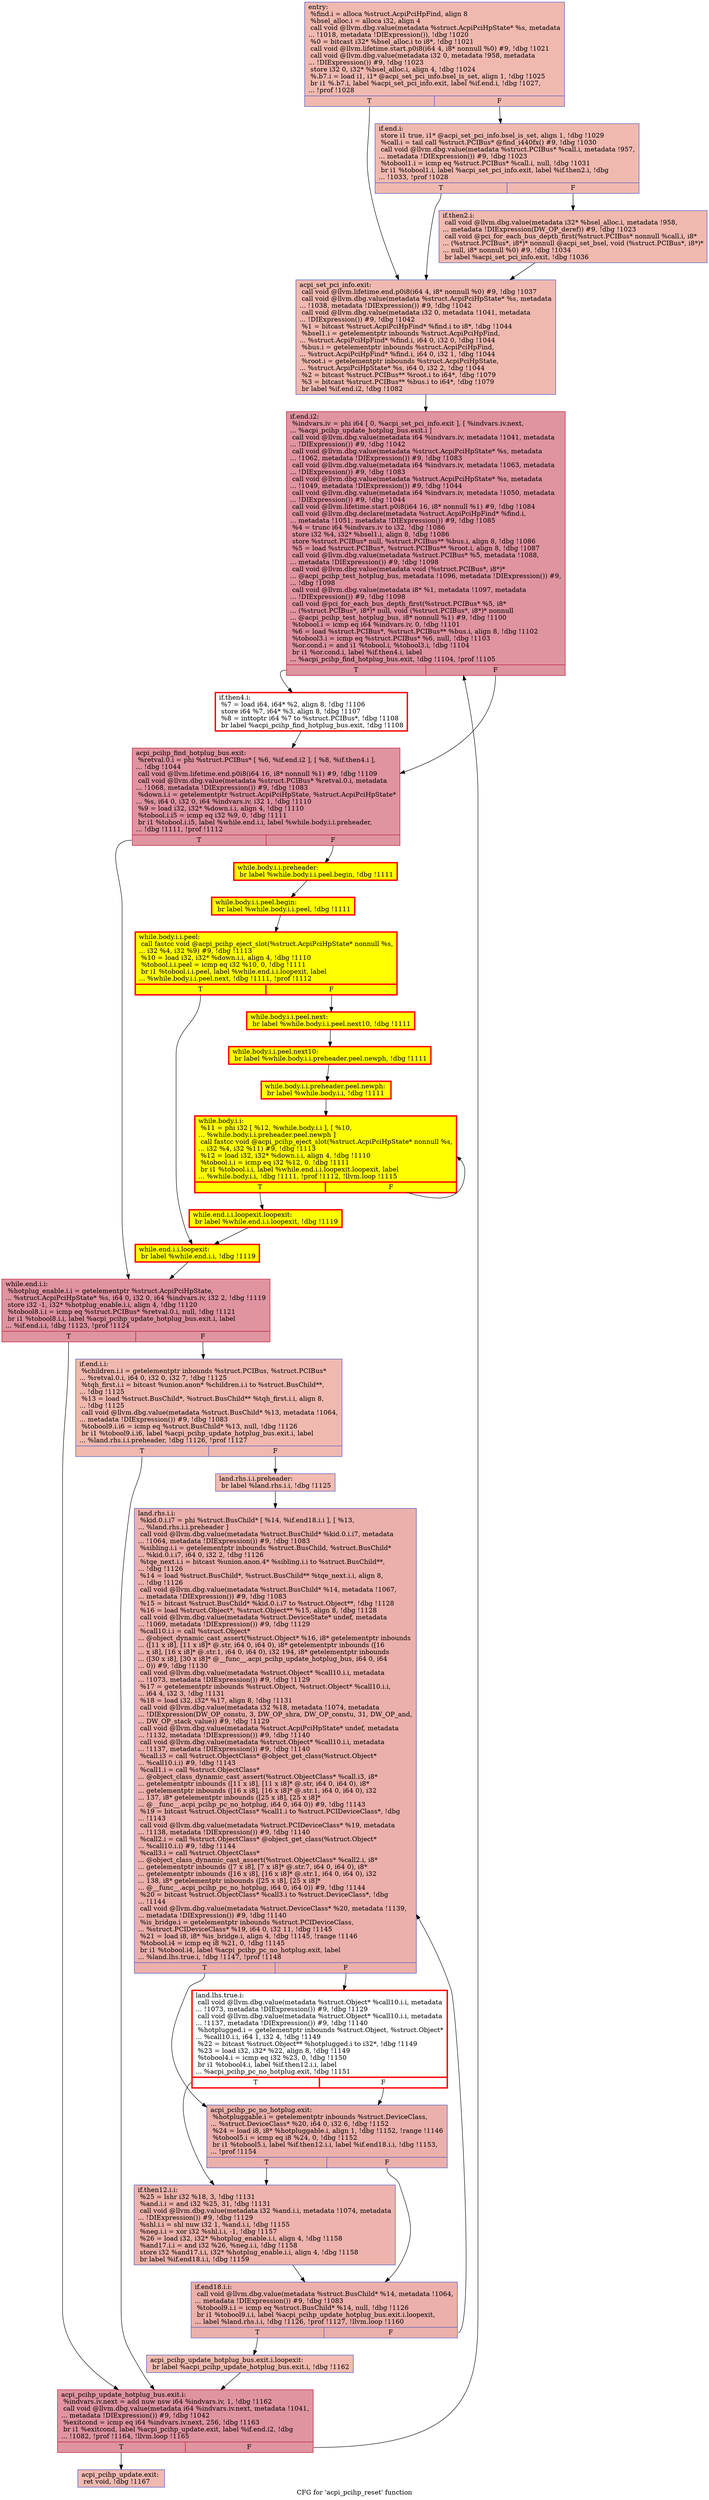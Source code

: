 digraph "CFG for 'acpi_pcihp_reset' function" {
	label="CFG for 'acpi_pcihp_reset' function";

	Node0x564115a96a80 [shape=record,color="#3d50c3ff", style=filled, fillcolor="#de614d70",label="{entry:\l  %find.i = alloca %struct.AcpiPciHpFind, align 8\l  %bsel_alloc.i = alloca i32, align 4\l  call void @llvm.dbg.value(metadata %struct.AcpiPciHpState* %s, metadata\l... !1018, metadata !DIExpression()), !dbg !1020\l  %0 = bitcast i32* %bsel_alloc.i to i8*, !dbg !1021\l  call void @llvm.lifetime.start.p0i8(i64 4, i8* nonnull %0) #9, !dbg !1021\l  call void @llvm.dbg.value(metadata i32 0, metadata !958, metadata\l... !DIExpression()) #9, !dbg !1023\l  store i32 0, i32* %bsel_alloc.i, align 4, !dbg !1024\l  %.b7.i = load i1, i1* @acpi_set_pci_info.bsel_is_set, align 1, !dbg !1025\l  br i1 %.b7.i, label %acpi_set_pci_info.exit, label %if.end.i, !dbg !1027,\l... !prof !1028\l|{<s0>T|<s1>F}}"];
	Node0x564115a96a80:s0 -> Node0x564115b33d70;
	Node0x564115a96a80:s1 -> Node0x564115b435a0;
	Node0x564115b435a0 [shape=record,color="#3d50c3ff", style=filled, fillcolor="#de614d70",label="{if.end.i:                                         \l  store i1 true, i1* @acpi_set_pci_info.bsel_is_set, align 1, !dbg !1029\l  %call.i = tail call %struct.PCIBus* @find_i440fx() #9, !dbg !1030\l  call void @llvm.dbg.value(metadata %struct.PCIBus* %call.i, metadata !957,\l... metadata !DIExpression()) #9, !dbg !1023\l  %tobool1.i = icmp eq %struct.PCIBus* %call.i, null, !dbg !1031\l  br i1 %tobool1.i, label %acpi_set_pci_info.exit, label %if.then2.i, !dbg\l... !1033, !prof !1028\l|{<s0>T|<s1>F}}"];
	Node0x564115b435a0:s0 -> Node0x564115b33d70;
	Node0x564115b435a0:s1 -> Node0x564115a8b5e0;
	Node0x564115a8b5e0 [shape=record,color="#3d50c3ff", style=filled, fillcolor="#de614d70",label="{if.then2.i:                                       \l  call void @llvm.dbg.value(metadata i32* %bsel_alloc.i, metadata !958,\l... metadata !DIExpression(DW_OP_deref)) #9, !dbg !1023\l  call void @pci_for_each_bus_depth_first(%struct.PCIBus* nonnull %call.i, i8*\l... (%struct.PCIBus*, i8*)* nonnull @acpi_set_bsel, void (%struct.PCIBus*, i8*)*\l... null, i8* nonnull %0) #9, !dbg !1034\l  br label %acpi_set_pci_info.exit, !dbg !1036\l}"];
	Node0x564115a8b5e0 -> Node0x564115b33d70;
	Node0x564115b33d70 [shape=record,color="#3d50c3ff", style=filled, fillcolor="#de614d70",label="{acpi_set_pci_info.exit:                           \l  call void @llvm.lifetime.end.p0i8(i64 4, i8* nonnull %0) #9, !dbg !1037\l  call void @llvm.dbg.value(metadata %struct.AcpiPciHpState* %s, metadata\l... !1038, metadata !DIExpression()) #9, !dbg !1042\l  call void @llvm.dbg.value(metadata i32 0, metadata !1041, metadata\l... !DIExpression()) #9, !dbg !1042\l  %1 = bitcast %struct.AcpiPciHpFind* %find.i to i8*, !dbg !1044\l  %bsel1.i = getelementptr inbounds %struct.AcpiPciHpFind,\l... %struct.AcpiPciHpFind* %find.i, i64 0, i32 0, !dbg !1044\l  %bus.i = getelementptr inbounds %struct.AcpiPciHpFind,\l... %struct.AcpiPciHpFind* %find.i, i64 0, i32 1, !dbg !1044\l  %root.i = getelementptr inbounds %struct.AcpiPciHpState,\l... %struct.AcpiPciHpState* %s, i64 0, i32 2, !dbg !1044\l  %2 = bitcast %struct.PCIBus** %root.i to i64*, !dbg !1079\l  %3 = bitcast %struct.PCIBus** %bus.i to i64*, !dbg !1079\l  br label %if.end.i2, !dbg !1082\l}"];
	Node0x564115b33d70 -> Node0x564115ca6940;
	Node0x564115ca6940 [shape=record,color="#b70d28ff", style=filled, fillcolor="#b70d2870",label="{if.end.i2:                                        \l  %indvars.iv = phi i64 [ 0, %acpi_set_pci_info.exit ], [ %indvars.iv.next,\l... %acpi_pcihp_update_hotplug_bus.exit.i ]\l  call void @llvm.dbg.value(metadata i64 %indvars.iv, metadata !1041, metadata\l... !DIExpression()) #9, !dbg !1042\l  call void @llvm.dbg.value(metadata %struct.AcpiPciHpState* %s, metadata\l... !1062, metadata !DIExpression()) #9, !dbg !1083\l  call void @llvm.dbg.value(metadata i64 %indvars.iv, metadata !1063, metadata\l... !DIExpression()) #9, !dbg !1083\l  call void @llvm.dbg.value(metadata %struct.AcpiPciHpState* %s, metadata\l... !1049, metadata !DIExpression()) #9, !dbg !1044\l  call void @llvm.dbg.value(metadata i64 %indvars.iv, metadata !1050, metadata\l... !DIExpression()) #9, !dbg !1044\l  call void @llvm.lifetime.start.p0i8(i64 16, i8* nonnull %1) #9, !dbg !1084\l  call void @llvm.dbg.declare(metadata %struct.AcpiPciHpFind* %find.i,\l... metadata !1051, metadata !DIExpression()) #9, !dbg !1085\l  %4 = trunc i64 %indvars.iv to i32, !dbg !1086\l  store i32 %4, i32* %bsel1.i, align 8, !dbg !1086\l  store %struct.PCIBus* null, %struct.PCIBus** %bus.i, align 8, !dbg !1086\l  %5 = load %struct.PCIBus*, %struct.PCIBus** %root.i, align 8, !dbg !1087\l  call void @llvm.dbg.value(metadata %struct.PCIBus* %5, metadata !1088,\l... metadata !DIExpression()) #9, !dbg !1098\l  call void @llvm.dbg.value(metadata void (%struct.PCIBus*, i8*)*\l... @acpi_pcihp_test_hotplug_bus, metadata !1096, metadata !DIExpression()) #9,\l... !dbg !1098\l  call void @llvm.dbg.value(metadata i8* %1, metadata !1097, metadata\l... !DIExpression()) #9, !dbg !1098\l  call void @pci_for_each_bus_depth_first(%struct.PCIBus* %5, i8*\l... (%struct.PCIBus*, i8*)* null, void (%struct.PCIBus*, i8*)* nonnull\l... @acpi_pcihp_test_hotplug_bus, i8* nonnull %1) #9, !dbg !1100\l  %tobool.i = icmp eq i64 %indvars.iv, 0, !dbg !1101\l  %6 = load %struct.PCIBus*, %struct.PCIBus** %bus.i, align 8, !dbg !1102\l  %tobool3.i = icmp eq %struct.PCIBus* %6, null, !dbg !1103\l  %or.cond.i = and i1 %tobool.i, %tobool3.i, !dbg !1104\l  br i1 %or.cond.i, label %if.then4.i, label\l... %acpi_pcihp_find_hotplug_bus.exit, !dbg !1104, !prof !1105\l|{<s0>T|<s1>F}}"];
	Node0x564115ca6940:s0 -> Node0x564115b9b1d0;
	Node0x564115ca6940:s1 -> Node0x564115bd76f0;
	Node0x564115b9b1d0 [shape=record,penwidth=3.0, color="red",label="{if.then4.i:                                       \l  %7 = load i64, i64* %2, align 8, !dbg !1106\l  store i64 %7, i64* %3, align 8, !dbg !1107\l  %8 = inttoptr i64 %7 to %struct.PCIBus*, !dbg !1108\l  br label %acpi_pcihp_find_hotplug_bus.exit, !dbg !1108\l}"];
	Node0x564115b9b1d0 -> Node0x564115bd76f0;
	Node0x564115bd76f0 [shape=record,color="#b70d28ff", style=filled, fillcolor="#b70d2870",label="{acpi_pcihp_find_hotplug_bus.exit:                 \l  %retval.0.i = phi %struct.PCIBus* [ %6, %if.end.i2 ], [ %8, %if.then4.i ],\l... !dbg !1044\l  call void @llvm.lifetime.end.p0i8(i64 16, i8* nonnull %1) #9, !dbg !1109\l  call void @llvm.dbg.value(metadata %struct.PCIBus* %retval.0.i, metadata\l... !1068, metadata !DIExpression()) #9, !dbg !1083\l  %down.i.i = getelementptr %struct.AcpiPciHpState, %struct.AcpiPciHpState*\l... %s, i64 0, i32 0, i64 %indvars.iv, i32 1, !dbg !1110\l  %9 = load i32, i32* %down.i.i, align 4, !dbg !1110\l  %tobool.i.i5 = icmp eq i32 %9, 0, !dbg !1111\l  br i1 %tobool.i.i5, label %while.end.i.i, label %while.body.i.i.preheader,\l... !dbg !1111, !prof !1112\l|{<s0>T|<s1>F}}"];
	Node0x564115bd76f0:s0 -> Node0x564115b351a0;
	Node0x564115bd76f0:s1 -> Node0x564115ba2710;
	Node0x564115ba2710 [shape=record,penwidth=3.0, style="filled", color="red", fillcolor="yellow",label="{while.body.i.i.preheader:                         \l  br label %while.body.i.i.peel.begin, !dbg !1111\l}"];
	Node0x564115ba2710 -> Node0x564115ba2a20;
	Node0x564115ba2a20 [shape=record,penwidth=3.0, style="filled", color="red", fillcolor="yellow",label="{while.body.i.i.peel.begin:                        \l  br label %while.body.i.i.peel, !dbg !1111\l}"];
	Node0x564115ba2a20 -> Node0x564115cb0620;
	Node0x564115cb0620 [shape=record,penwidth=3.0, style="filled", color="red", fillcolor="yellow",label="{while.body.i.i.peel:                              \l  call fastcc void @acpi_pcihp_eject_slot(%struct.AcpiPciHpState* nonnull %s,\l... i32 %4, i32 %9) #9, !dbg !1113\l  %10 = load i32, i32* %down.i.i, align 4, !dbg !1110\l  %tobool.i.i.peel = icmp eq i32 %10, 0, !dbg !1111\l  br i1 %tobool.i.i.peel, label %while.end.i.i.loopexit, label\l... %while.body.i.i.peel.next, !dbg !1111, !prof !1112\l|{<s0>T|<s1>F}}"];
	Node0x564115cb0620:s0 -> Node0x564115af4ce0;
	Node0x564115cb0620:s1 -> Node0x564115aa3d30;
	Node0x564115aa3d30 [shape=record,penwidth=3.0, style="filled", color="red", fillcolor="yellow",label="{while.body.i.i.peel.next:                         \l  br label %while.body.i.i.peel.next10, !dbg !1111\l}"];
	Node0x564115aa3d30 -> Node0x564115cbe690;
	Node0x564115cbe690 [shape=record,penwidth=3.0, style="filled", color="red", fillcolor="yellow",label="{while.body.i.i.peel.next10:                       \l  br label %while.body.i.i.preheader.peel.newph, !dbg !1111\l}"];
	Node0x564115cbe690 -> Node0x564115b17b20;
	Node0x564115b17b20 [shape=record,penwidth=3.0, style="filled", color="red", fillcolor="yellow",label="{while.body.i.i.preheader.peel.newph:              \l  br label %while.body.i.i, !dbg !1111\l}"];
	Node0x564115b17b20 -> Node0x564115b327f0;
	Node0x564115b327f0 [shape=record,penwidth=3.0, style="filled", color="red", fillcolor="yellow",label="{while.body.i.i:                                   \l  %11 = phi i32 [ %12, %while.body.i.i ], [ %10,\l... %while.body.i.i.preheader.peel.newph ]\l  call fastcc void @acpi_pcihp_eject_slot(%struct.AcpiPciHpState* nonnull %s,\l... i32 %4, i32 %11) #9, !dbg !1113\l  %12 = load i32, i32* %down.i.i, align 4, !dbg !1110\l  %tobool.i.i = icmp eq i32 %12, 0, !dbg !1111\l  br i1 %tobool.i.i, label %while.end.i.i.loopexit.loopexit, label\l... %while.body.i.i, !dbg !1111, !prof !1112, !llvm.loop !1115\l|{<s0>T|<s1>F}}"];
	Node0x564115b327f0:s0 -> Node0x564115cc3c70;
	Node0x564115b327f0:s1 -> Node0x564115b327f0;
	Node0x564115cc3c70 [shape=record,penwidth=3.0, style="filled", color="red", fillcolor="yellow",label="{while.end.i.i.loopexit.loopexit:                  \l  br label %while.end.i.i.loopexit, !dbg !1119\l}"];
	Node0x564115cc3c70 -> Node0x564115af4ce0;
	Node0x564115af4ce0 [shape=record,penwidth=3.0, style="filled", color="red", fillcolor="yellow",label="{while.end.i.i.loopexit:                           \l  br label %while.end.i.i, !dbg !1119\l}"];
	Node0x564115af4ce0 -> Node0x564115b351a0;
	Node0x564115b351a0 [shape=record,color="#b70d28ff", style=filled, fillcolor="#b70d2870",label="{while.end.i.i:                                    \l  %hotplug_enable.i.i = getelementptr %struct.AcpiPciHpState,\l... %struct.AcpiPciHpState* %s, i64 0, i32 0, i64 %indvars.iv, i32 2, !dbg !1119\l  store i32 -1, i32* %hotplug_enable.i.i, align 4, !dbg !1120\l  %tobool8.i.i = icmp eq %struct.PCIBus* %retval.0.i, null, !dbg !1121\l  br i1 %tobool8.i.i, label %acpi_pcihp_update_hotplug_bus.exit.i, label\l... %if.end.i.i, !dbg !1123, !prof !1124\l|{<s0>T|<s1>F}}"];
	Node0x564115b351a0:s0 -> Node0x564115bb3ee0;
	Node0x564115b351a0:s1 -> Node0x564115b8e430;
	Node0x564115b8e430 [shape=record,color="#3d50c3ff", style=filled, fillcolor="#de614d70",label="{if.end.i.i:                                       \l  %children.i.i = getelementptr inbounds %struct.PCIBus, %struct.PCIBus*\l... %retval.0.i, i64 0, i32 0, i32 7, !dbg !1125\l  %tqh_first.i.i = bitcast %union.anon* %children.i.i to %struct.BusChild**,\l... !dbg !1125\l  %13 = load %struct.BusChild*, %struct.BusChild** %tqh_first.i.i, align 8,\l... !dbg !1125\l  call void @llvm.dbg.value(metadata %struct.BusChild* %13, metadata !1064,\l... metadata !DIExpression()) #9, !dbg !1083\l  %tobool9.i.i6 = icmp eq %struct.BusChild* %13, null, !dbg !1126\l  br i1 %tobool9.i.i6, label %acpi_pcihp_update_hotplug_bus.exit.i, label\l... %land.rhs.i.i.preheader, !dbg !1126, !prof !1127\l|{<s0>T|<s1>F}}"];
	Node0x564115b8e430:s0 -> Node0x564115bb3ee0;
	Node0x564115b8e430:s1 -> Node0x564115c06f90;
	Node0x564115c06f90 [shape=record,color="#3d50c3ff", style=filled, fillcolor="#e1675170",label="{land.rhs.i.i.preheader:                           \l  br label %land.rhs.i.i, !dbg !1125\l}"];
	Node0x564115c06f90 -> Node0x564115ad2250;
	Node0x564115ad2250 [shape=record,color="#3d50c3ff", style=filled, fillcolor="#d24b4070",label="{land.rhs.i.i:                                     \l  %kid.0.i.i7 = phi %struct.BusChild* [ %14, %if.end18.i.i ], [ %13,\l... %land.rhs.i.i.preheader ]\l  call void @llvm.dbg.value(metadata %struct.BusChild* %kid.0.i.i7, metadata\l... !1064, metadata !DIExpression()) #9, !dbg !1083\l  %sibling.i.i = getelementptr inbounds %struct.BusChild, %struct.BusChild*\l... %kid.0.i.i7, i64 0, i32 2, !dbg !1126\l  %tqe_next.i.i = bitcast %union.anon.4* %sibling.i.i to %struct.BusChild**,\l... !dbg !1126\l  %14 = load %struct.BusChild*, %struct.BusChild** %tqe_next.i.i, align 8,\l... !dbg !1126\l  call void @llvm.dbg.value(metadata %struct.BusChild* %14, metadata !1067,\l... metadata !DIExpression()) #9, !dbg !1083\l  %15 = bitcast %struct.BusChild* %kid.0.i.i7 to %struct.Object**, !dbg !1128\l  %16 = load %struct.Object*, %struct.Object** %15, align 8, !dbg !1128\l  call void @llvm.dbg.value(metadata %struct.DeviceState* undef, metadata\l... !1069, metadata !DIExpression()) #9, !dbg !1129\l  %call10.i.i = call %struct.Object*\l... @object_dynamic_cast_assert(%struct.Object* %16, i8* getelementptr inbounds\l... ([11 x i8], [11 x i8]* @.str, i64 0, i64 0), i8* getelementptr inbounds ([16\l... x i8], [16 x i8]* @.str.1, i64 0, i64 0), i32 194, i8* getelementptr inbounds\l... ([30 x i8], [30 x i8]* @__func__.acpi_pcihp_update_hotplug_bus, i64 0, i64\l... 0)) #9, !dbg !1130\l  call void @llvm.dbg.value(metadata %struct.Object* %call10.i.i, metadata\l... !1073, metadata !DIExpression()) #9, !dbg !1129\l  %17 = getelementptr inbounds %struct.Object, %struct.Object* %call10.i.i,\l... i64 4, i32 3, !dbg !1131\l  %18 = load i32, i32* %17, align 8, !dbg !1131\l  call void @llvm.dbg.value(metadata i32 %18, metadata !1074, metadata\l... !DIExpression(DW_OP_constu, 3, DW_OP_shra, DW_OP_constu, 31, DW_OP_and,\l... DW_OP_stack_value)) #9, !dbg !1129\l  call void @llvm.dbg.value(metadata %struct.AcpiPciHpState* undef, metadata\l... !1132, metadata !DIExpression()) #9, !dbg !1140\l  call void @llvm.dbg.value(metadata %struct.Object* %call10.i.i, metadata\l... !1137, metadata !DIExpression()) #9, !dbg !1140\l  %call.i3 = call %struct.ObjectClass* @object_get_class(%struct.Object*\l... %call10.i.i) #9, !dbg !1143\l  %call1.i = call %struct.ObjectClass*\l... @object_class_dynamic_cast_assert(%struct.ObjectClass* %call.i3, i8*\l... getelementptr inbounds ([11 x i8], [11 x i8]* @.str, i64 0, i64 0), i8*\l... getelementptr inbounds ([16 x i8], [16 x i8]* @.str.1, i64 0, i64 0), i32\l... 137, i8* getelementptr inbounds ([25 x i8], [25 x i8]*\l... @__func__.acpi_pcihp_pc_no_hotplug, i64 0, i64 0)) #9, !dbg !1143\l  %19 = bitcast %struct.ObjectClass* %call1.i to %struct.PCIDeviceClass*, !dbg\l... !1143\l  call void @llvm.dbg.value(metadata %struct.PCIDeviceClass* %19, metadata\l... !1138, metadata !DIExpression()) #9, !dbg !1140\l  %call2.i = call %struct.ObjectClass* @object_get_class(%struct.Object*\l... %call10.i.i) #9, !dbg !1144\l  %call3.i = call %struct.ObjectClass*\l... @object_class_dynamic_cast_assert(%struct.ObjectClass* %call2.i, i8*\l... getelementptr inbounds ([7 x i8], [7 x i8]* @.str.7, i64 0, i64 0), i8*\l... getelementptr inbounds ([16 x i8], [16 x i8]* @.str.1, i64 0, i64 0), i32\l... 138, i8* getelementptr inbounds ([25 x i8], [25 x i8]*\l... @__func__.acpi_pcihp_pc_no_hotplug, i64 0, i64 0)) #9, !dbg !1144\l  %20 = bitcast %struct.ObjectClass* %call3.i to %struct.DeviceClass*, !dbg\l... !1144\l  call void @llvm.dbg.value(metadata %struct.DeviceClass* %20, metadata !1139,\l... metadata !DIExpression()) #9, !dbg !1140\l  %is_bridge.i = getelementptr inbounds %struct.PCIDeviceClass,\l... %struct.PCIDeviceClass* %19, i64 0, i32 11, !dbg !1145\l  %21 = load i8, i8* %is_bridge.i, align 4, !dbg !1145, !range !1146\l  %tobool.i4 = icmp eq i8 %21, 0, !dbg !1145\l  br i1 %tobool.i4, label %acpi_pcihp_pc_no_hotplug.exit, label\l... %land.lhs.true.i, !dbg !1147, !prof !1148\l|{<s0>T|<s1>F}}"];
	Node0x564115ad2250:s0 -> Node0x564115b0bb30;
	Node0x564115ad2250:s1 -> Node0x564115a8b4d0;
	Node0x564115a8b4d0 [shape=record,penwidth=3.0, color="red",label="{land.lhs.true.i:                                  \l  call void @llvm.dbg.value(metadata %struct.Object* %call10.i.i, metadata\l... !1073, metadata !DIExpression()) #9, !dbg !1129\l  call void @llvm.dbg.value(metadata %struct.Object* %call10.i.i, metadata\l... !1137, metadata !DIExpression()) #9, !dbg !1140\l  %hotplugged.i = getelementptr inbounds %struct.Object, %struct.Object*\l... %call10.i.i, i64 1, i32 4, !dbg !1149\l  %22 = bitcast %struct.Object** %hotplugged.i to i32*, !dbg !1149\l  %23 = load i32, i32* %22, align 8, !dbg !1149\l  %tobool4.i = icmp eq i32 %23, 0, !dbg !1150\l  br i1 %tobool4.i, label %if.then12.i.i, label\l... %acpi_pcihp_pc_no_hotplug.exit, !dbg !1151\l|{<s0>T|<s1>F}}"];
	Node0x564115a8b4d0:s0 -> Node0x564115b38220;
	Node0x564115a8b4d0:s1 -> Node0x564115b0bb30;
	Node0x564115b0bb30 [shape=record,color="#3d50c3ff", style=filled, fillcolor="#d24b4070",label="{acpi_pcihp_pc_no_hotplug.exit:                    \l  %hotpluggable.i = getelementptr inbounds %struct.DeviceClass,\l... %struct.DeviceClass* %20, i64 0, i32 6, !dbg !1152\l  %24 = load i8, i8* %hotpluggable.i, align 1, !dbg !1152, !range !1146\l  %tobool5.i = icmp eq i8 %24, 0, !dbg !1152\l  br i1 %tobool5.i, label %if.then12.i.i, label %if.end18.i.i, !dbg !1153,\l... !prof !1154\l|{<s0>T|<s1>F}}"];
	Node0x564115b0bb30:s0 -> Node0x564115b38220;
	Node0x564115b0bb30:s1 -> Node0x564115bb4270;
	Node0x564115b38220 [shape=record,color="#3d50c3ff", style=filled, fillcolor="#d6524470",label="{if.then12.i.i:                                    \l  %25 = lshr i32 %18, 3, !dbg !1131\l  %and.i.i = and i32 %25, 31, !dbg !1131\l  call void @llvm.dbg.value(metadata i32 %and.i.i, metadata !1074, metadata\l... !DIExpression()) #9, !dbg !1129\l  %shl.i.i = shl nuw i32 1, %and.i.i, !dbg !1155\l  %neg.i.i = xor i32 %shl.i.i, -1, !dbg !1157\l  %26 = load i32, i32* %hotplug_enable.i.i, align 4, !dbg !1158\l  %and17.i.i = and i32 %26, %neg.i.i, !dbg !1158\l  store i32 %and17.i.i, i32* %hotplug_enable.i.i, align 4, !dbg !1158\l  br label %if.end18.i.i, !dbg !1159\l}"];
	Node0x564115b38220 -> Node0x564115bb4270;
	Node0x564115bb4270 [shape=record,color="#3d50c3ff", style=filled, fillcolor="#d24b4070",label="{if.end18.i.i:                                     \l  call void @llvm.dbg.value(metadata %struct.BusChild* %14, metadata !1064,\l... metadata !DIExpression()) #9, !dbg !1083\l  %tobool9.i.i = icmp eq %struct.BusChild* %14, null, !dbg !1126\l  br i1 %tobool9.i.i, label %acpi_pcihp_update_hotplug_bus.exit.i.loopexit,\l... label %land.rhs.i.i, !dbg !1126, !prof !1127, !llvm.loop !1160\l|{<s0>T|<s1>F}}"];
	Node0x564115bb4270:s0 -> Node0x564115cb0aa0;
	Node0x564115bb4270:s1 -> Node0x564115ad2250;
	Node0x564115cb0aa0 [shape=record,color="#3d50c3ff", style=filled, fillcolor="#e1675170",label="{acpi_pcihp_update_hotplug_bus.exit.i.loopexit:    \l  br label %acpi_pcihp_update_hotplug_bus.exit.i, !dbg !1162\l}"];
	Node0x564115cb0aa0 -> Node0x564115bb3ee0;
	Node0x564115bb3ee0 [shape=record,color="#b70d28ff", style=filled, fillcolor="#b70d2870",label="{acpi_pcihp_update_hotplug_bus.exit.i:             \l  %indvars.iv.next = add nuw nsw i64 %indvars.iv, 1, !dbg !1162\l  call void @llvm.dbg.value(metadata i64 %indvars.iv.next, metadata !1041,\l... metadata !DIExpression()) #9, !dbg !1042\l  %exitcond = icmp eq i64 %indvars.iv.next, 256, !dbg !1163\l  br i1 %exitcond, label %acpi_pcihp_update.exit, label %if.end.i2, !dbg\l... !1082, !prof !1164, !llvm.loop !1165\l|{<s0>T|<s1>F}}"];
	Node0x564115bb3ee0:s0 -> Node0x564115b01240;
	Node0x564115bb3ee0:s1 -> Node0x564115ca6940;
	Node0x564115b01240 [shape=record,color="#3d50c3ff", style=filled, fillcolor="#de614d70",label="{acpi_pcihp_update.exit:                           \l  ret void, !dbg !1167\l}"];
}
